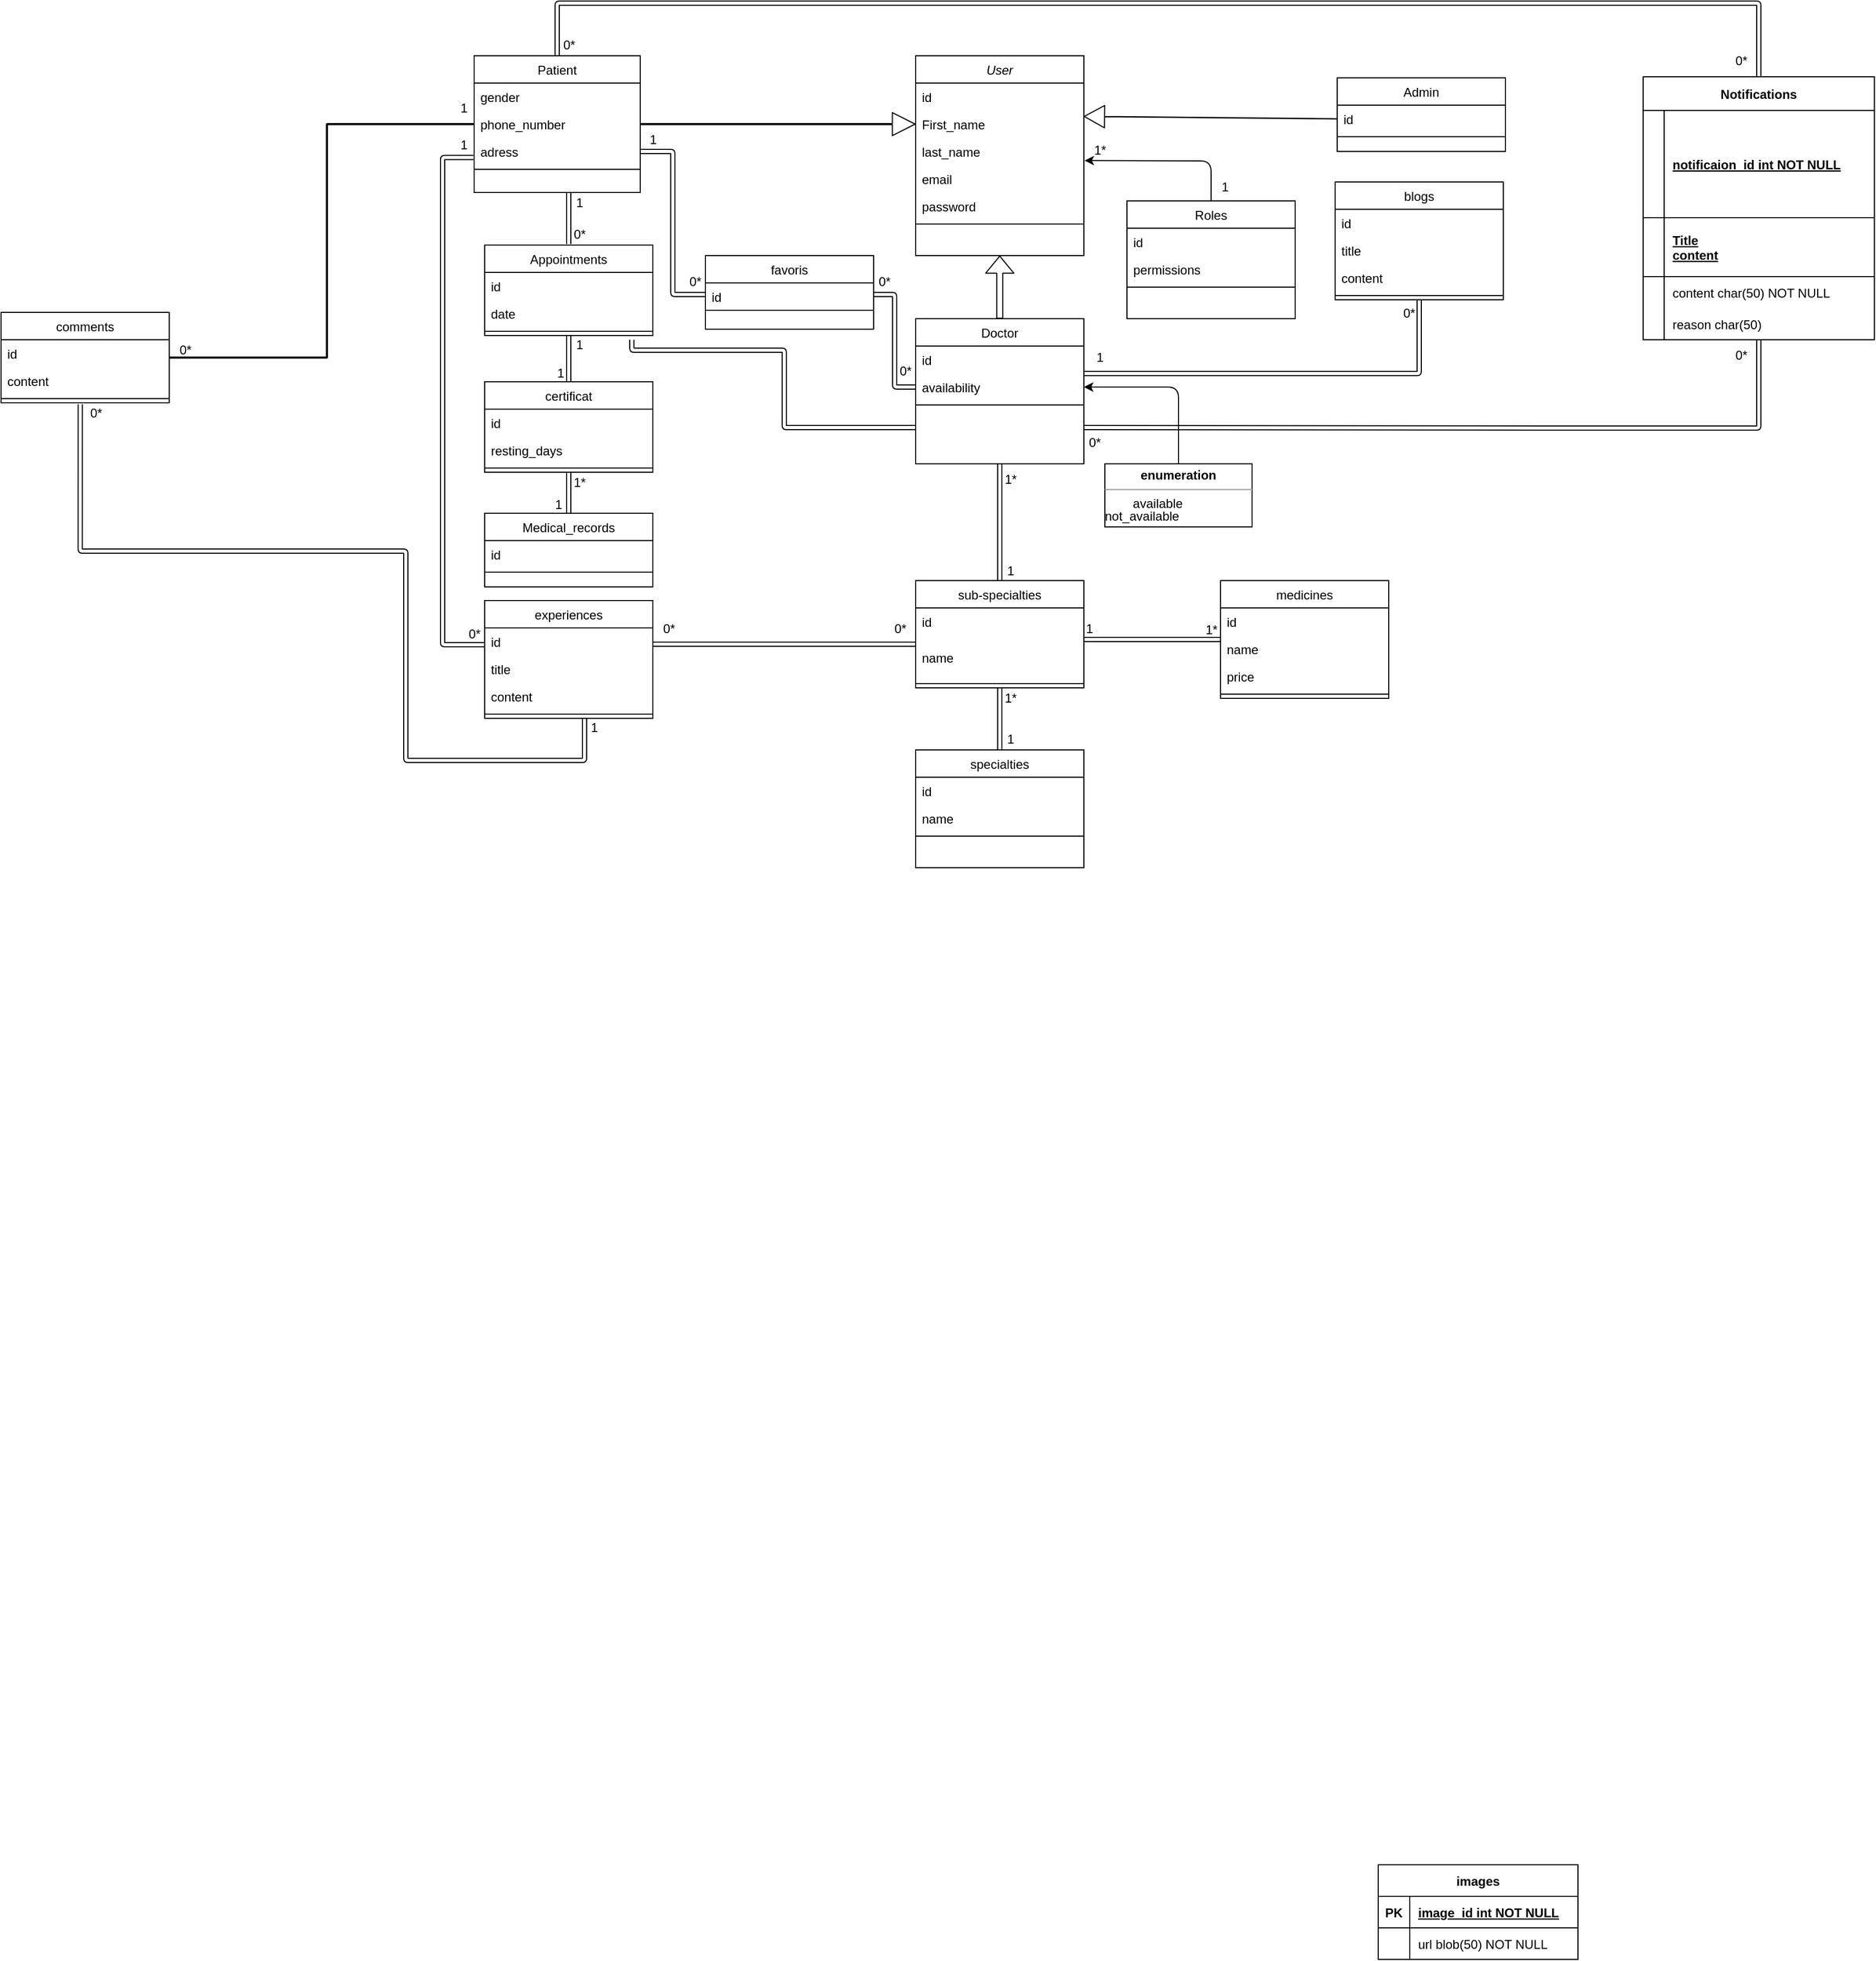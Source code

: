 <mxfile>
    <diagram id="GbZsySZJOEip1e0nFrHj" name="Page-1">
        <mxGraphModel dx="3196" dy="1332" grid="1" gridSize="10" guides="1" tooltips="1" connect="1" arrows="1" fold="1" page="0" pageScale="1" pageWidth="850" pageHeight="1100" math="1" shadow="0">
            <root>
                <mxCell id="0"/>
                <mxCell id="1" parent="0"/>
                <mxCell id="63" value="User&#10;" style="swimlane;fontStyle=2;align=center;verticalAlign=top;childLayout=stackLayout;horizontal=1;startSize=26;horizontalStack=0;resizeParent=1;resizeLast=0;collapsible=1;marginBottom=0;rounded=0;shadow=0;strokeWidth=1;" parent="1" vertex="1">
                    <mxGeometry x="400" y="20" width="160" height="190" as="geometry">
                        <mxRectangle x="230" y="140" width="160" height="26" as="alternateBounds"/>
                    </mxGeometry>
                </mxCell>
                <mxCell id="64" value="id" style="text;align=left;verticalAlign=top;spacingLeft=4;spacingRight=4;overflow=hidden;rotatable=0;points=[[0,0.5],[1,0.5]];portConstraint=eastwest;" parent="63" vertex="1">
                    <mxGeometry y="26" width="160" height="26" as="geometry"/>
                </mxCell>
                <mxCell id="130" value="First_name" style="text;align=left;verticalAlign=top;spacingLeft=4;spacingRight=4;overflow=hidden;rotatable=0;points=[[0,0.5],[1,0.5]];portConstraint=eastwest;" parent="63" vertex="1">
                    <mxGeometry y="52" width="160" height="26" as="geometry"/>
                </mxCell>
                <mxCell id="127" value="last_name" style="text;align=left;verticalAlign=top;spacingLeft=4;spacingRight=4;overflow=hidden;rotatable=0;points=[[0,0.5],[1,0.5]];portConstraint=eastwest;" parent="63" vertex="1">
                    <mxGeometry y="78" width="160" height="26" as="geometry"/>
                </mxCell>
                <mxCell id="128" value="email" style="text;align=left;verticalAlign=top;spacingLeft=4;spacingRight=4;overflow=hidden;rotatable=0;points=[[0,0.5],[1,0.5]];portConstraint=eastwest;" parent="63" vertex="1">
                    <mxGeometry y="104" width="160" height="26" as="geometry"/>
                </mxCell>
                <mxCell id="129" value="password" style="text;align=left;verticalAlign=top;spacingLeft=4;spacingRight=4;overflow=hidden;rotatable=0;points=[[0,0.5],[1,0.5]];portConstraint=eastwest;" parent="63" vertex="1">
                    <mxGeometry y="130" width="160" height="26" as="geometry"/>
                </mxCell>
                <mxCell id="67" value="" style="line;html=1;strokeWidth=1;align=left;verticalAlign=middle;spacingTop=-1;spacingLeft=3;spacingRight=3;rotatable=0;labelPosition=right;points=[];portConstraint=eastwest;" parent="63" vertex="1">
                    <mxGeometry y="156" width="160" height="8" as="geometry"/>
                </mxCell>
                <mxCell id="136" value="" style="edgeStyle=none;shape=flexArrow;html=1;exitX=0.5;exitY=0;exitDx=0;exitDy=0;width=5.714;endSize=5.067;entryX=0.5;entryY=1;entryDx=0;entryDy=0;" parent="1" source="69" target="63" edge="1">
                    <mxGeometry relative="1" as="geometry">
                        <mxPoint x="420" y="260" as="sourcePoint"/>
                        <mxPoint x="420" y="210" as="targetPoint"/>
                        <Array as="points"/>
                    </mxGeometry>
                </mxCell>
                <mxCell id="69" value="Doctor" style="swimlane;fontStyle=0;align=center;verticalAlign=top;childLayout=stackLayout;horizontal=1;startSize=26;horizontalStack=0;resizeParent=1;resizeLast=0;collapsible=1;marginBottom=0;rounded=0;shadow=0;strokeWidth=1;" parent="1" vertex="1">
                    <mxGeometry x="400" y="270" width="160" height="138" as="geometry">
                        <mxRectangle x="130" y="380" width="160" height="26" as="alternateBounds"/>
                    </mxGeometry>
                </mxCell>
                <mxCell id="70" value="id&#10;" style="text;align=left;verticalAlign=top;spacingLeft=4;spacingRight=4;overflow=hidden;rotatable=0;points=[[0,0.5],[1,0.5]];portConstraint=eastwest;" parent="69" vertex="1">
                    <mxGeometry y="26" width="160" height="26" as="geometry"/>
                </mxCell>
                <mxCell id="131" value="availability" style="text;align=left;verticalAlign=top;spacingLeft=4;spacingRight=4;overflow=hidden;rotatable=0;points=[[0,0.5],[1,0.5]];portConstraint=eastwest;" parent="69" vertex="1">
                    <mxGeometry y="52" width="160" height="26" as="geometry"/>
                </mxCell>
                <mxCell id="72" value="" style="line;html=1;strokeWidth=1;align=left;verticalAlign=middle;spacingTop=-1;spacingLeft=3;spacingRight=3;rotatable=0;labelPosition=right;points=[];portConstraint=eastwest;" parent="69" vertex="1">
                    <mxGeometry y="78" width="160" height="8" as="geometry"/>
                </mxCell>
                <mxCell id="134" style="edgeStyle=none;html=1;shape=flexArrow;entryX=0.999;entryY=0.22;entryDx=0;entryDy=0;entryPerimeter=0;width=0.274;endSize=6.123;exitX=0;exitY=0.5;exitDx=0;exitDy=0;" parent="1" source="77" target="130" edge="1">
                    <mxGeometry relative="1" as="geometry"/>
                </mxCell>
                <mxCell id="76" value="Admin" style="swimlane;fontStyle=0;align=center;verticalAlign=top;childLayout=stackLayout;horizontal=1;startSize=26;horizontalStack=0;resizeParent=1;resizeLast=0;collapsible=1;marginBottom=0;rounded=0;shadow=0;strokeWidth=1;" parent="1" vertex="1">
                    <mxGeometry x="801" y="41" width="160" height="70" as="geometry">
                        <mxRectangle x="340" y="380" width="170" height="26" as="alternateBounds"/>
                    </mxGeometry>
                </mxCell>
                <mxCell id="77" value="id" style="text;align=left;verticalAlign=top;spacingLeft=4;spacingRight=4;overflow=hidden;rotatable=0;points=[[0,0.5],[1,0.5]];portConstraint=eastwest;" parent="76" vertex="1">
                    <mxGeometry y="26" width="160" height="26" as="geometry"/>
                </mxCell>
                <mxCell id="78" value="" style="line;html=1;strokeWidth=1;align=left;verticalAlign=middle;spacingTop=-1;spacingLeft=3;spacingRight=3;rotatable=0;labelPosition=right;points=[];portConstraint=eastwest;" parent="76" vertex="1">
                    <mxGeometry y="52" width="160" height="8" as="geometry"/>
                </mxCell>
                <mxCell id="135" style="edgeStyle=none;shape=flexArrow;html=1;exitX=1;exitY=0.5;exitDx=0;exitDy=0;width=0.952;endSize=6.895;" parent="1" source="80" target="130" edge="1">
                    <mxGeometry relative="1" as="geometry"/>
                </mxCell>
                <mxCell id="145" style="edgeStyle=elbowEdgeStyle;shape=link;html=1;width=1;" parent="1" source="80" target="111" edge="1">
                    <mxGeometry relative="1" as="geometry">
                        <Array as="points">
                            <mxPoint x="-160" y="220"/>
                            <mxPoint x="40" y="60"/>
                            <mxPoint x="-50" y="170"/>
                            <mxPoint y="50"/>
                        </Array>
                    </mxGeometry>
                </mxCell>
                <mxCell id="80" value="Patient" style="swimlane;fontStyle=0;align=center;verticalAlign=top;childLayout=stackLayout;horizontal=1;startSize=26;horizontalStack=0;resizeParent=1;resizeLast=0;collapsible=1;marginBottom=0;rounded=0;shadow=0;strokeWidth=1;" parent="1" vertex="1">
                    <mxGeometry x="-20" y="20" width="158" height="130" as="geometry">
                        <mxRectangle x="550" y="140" width="160" height="26" as="alternateBounds"/>
                    </mxGeometry>
                </mxCell>
                <mxCell id="81" value="gender" style="text;align=left;verticalAlign=top;spacingLeft=4;spacingRight=4;overflow=hidden;rotatable=0;points=[[0,0.5],[1,0.5]];portConstraint=eastwest;" parent="80" vertex="1">
                    <mxGeometry y="26" width="158" height="26" as="geometry"/>
                </mxCell>
                <mxCell id="82" value="phone_number" style="text;align=left;verticalAlign=top;spacingLeft=4;spacingRight=4;overflow=hidden;rotatable=0;points=[[0,0.5],[1,0.5]];portConstraint=eastwest;rounded=0;shadow=0;html=0;" parent="80" vertex="1">
                    <mxGeometry y="52" width="158" height="26" as="geometry"/>
                </mxCell>
                <mxCell id="83" value="adress" style="text;align=left;verticalAlign=top;spacingLeft=4;spacingRight=4;overflow=hidden;rotatable=0;points=[[0,0.5],[1,0.5]];portConstraint=eastwest;rounded=0;shadow=0;html=0;" parent="80" vertex="1">
                    <mxGeometry y="78" width="158" height="26" as="geometry"/>
                </mxCell>
                <mxCell id="86" value="" style="line;html=1;strokeWidth=1;align=left;verticalAlign=middle;spacingTop=-1;spacingLeft=3;spacingRight=3;rotatable=0;labelPosition=right;points=[];portConstraint=eastwest;" parent="80" vertex="1">
                    <mxGeometry y="104" width="158" height="8" as="geometry"/>
                </mxCell>
                <mxCell id="144" style="edgeStyle=orthogonalEdgeStyle;shape=link;elbow=vertical;html=1;entryX=1.001;entryY=0.005;entryDx=0;entryDy=0;entryPerimeter=0;curved=1;strokeWidth=1;enumerate=0;anchorPointDirection=1;" parent="1" source="93" target="131" edge="1">
                    <mxGeometry relative="1" as="geometry">
                        <Array as="points">
                            <mxPoint x="879" y="322"/>
                        </Array>
                    </mxGeometry>
                </mxCell>
                <mxCell id="93" value="blogs" style="swimlane;fontStyle=0;align=center;verticalAlign=top;childLayout=stackLayout;horizontal=1;startSize=26;horizontalStack=0;resizeParent=1;resizeLast=0;collapsible=1;marginBottom=0;rounded=0;shadow=0;strokeWidth=1;" parent="1" vertex="1">
                    <mxGeometry x="799" y="140" width="160" height="112" as="geometry">
                        <mxRectangle x="150" y="1010" width="170" height="26" as="alternateBounds"/>
                    </mxGeometry>
                </mxCell>
                <mxCell id="102" value="id" style="text;align=left;verticalAlign=top;spacingLeft=4;spacingRight=4;overflow=hidden;rotatable=0;points=[[0,0.5],[1,0.5]];portConstraint=eastwest;" parent="93" vertex="1">
                    <mxGeometry y="26" width="160" height="26" as="geometry"/>
                </mxCell>
                <mxCell id="94" value="title" style="text;align=left;verticalAlign=top;spacingLeft=4;spacingRight=4;overflow=hidden;rotatable=0;points=[[0,0.5],[1,0.5]];portConstraint=eastwest;" parent="93" vertex="1">
                    <mxGeometry y="52" width="160" height="26" as="geometry"/>
                </mxCell>
                <mxCell id="183" value="content" style="text;align=left;verticalAlign=top;spacingLeft=4;spacingRight=4;overflow=hidden;rotatable=0;points=[[0,0.5],[1,0.5]];portConstraint=eastwest;" parent="93" vertex="1">
                    <mxGeometry y="78" width="160" height="26" as="geometry"/>
                </mxCell>
                <mxCell id="95" value="" style="line;html=1;strokeWidth=1;align=left;verticalAlign=middle;spacingTop=-1;spacingLeft=3;spacingRight=3;rotatable=0;labelPosition=right;points=[];portConstraint=eastwest;" parent="93" vertex="1">
                    <mxGeometry y="104" width="160" height="8" as="geometry"/>
                </mxCell>
                <mxCell id="139" style="edgeStyle=elbowEdgeStyle;shape=link;elbow=vertical;html=1;" parent="1" source="96" edge="1">
                    <mxGeometry relative="1" as="geometry">
                        <mxPoint x="560" y="575" as="targetPoint"/>
                        <Array as="points">
                            <mxPoint x="630" y="575"/>
                        </Array>
                    </mxGeometry>
                </mxCell>
                <mxCell id="96" value="medicines" style="swimlane;fontStyle=0;align=center;verticalAlign=top;childLayout=stackLayout;horizontal=1;startSize=26;horizontalStack=0;resizeParent=1;resizeLast=0;collapsible=1;marginBottom=0;rounded=0;shadow=0;strokeWidth=1;" parent="1" vertex="1">
                    <mxGeometry x="690" y="519" width="160" height="112" as="geometry">
                        <mxRectangle x="340" y="380" width="170" height="26" as="alternateBounds"/>
                    </mxGeometry>
                </mxCell>
                <mxCell id="97" value="id" style="text;align=left;verticalAlign=top;spacingLeft=4;spacingRight=4;overflow=hidden;rotatable=0;points=[[0,0.5],[1,0.5]];portConstraint=eastwest;" parent="96" vertex="1">
                    <mxGeometry y="26" width="160" height="26" as="geometry"/>
                </mxCell>
                <mxCell id="192" value="name" style="text;align=left;verticalAlign=top;spacingLeft=4;spacingRight=4;overflow=hidden;rotatable=0;points=[[0,0.5],[1,0.5]];portConstraint=eastwest;" parent="96" vertex="1">
                    <mxGeometry y="52" width="160" height="26" as="geometry"/>
                </mxCell>
                <mxCell id="193" value="price" style="text;align=left;verticalAlign=top;spacingLeft=4;spacingRight=4;overflow=hidden;rotatable=0;points=[[0,0.5],[1,0.5]];portConstraint=eastwest;" parent="96" vertex="1">
                    <mxGeometry y="78" width="160" height="26" as="geometry"/>
                </mxCell>
                <mxCell id="98" value="" style="line;html=1;strokeWidth=1;align=left;verticalAlign=middle;spacingTop=-1;spacingLeft=3;spacingRight=3;rotatable=0;labelPosition=right;points=[];portConstraint=eastwest;" parent="96" vertex="1">
                    <mxGeometry y="104" width="160" height="8" as="geometry"/>
                </mxCell>
                <mxCell id="138" style="edgeStyle=elbowEdgeStyle;shape=link;html=1;exitX=0.5;exitY=0;exitDx=0;exitDy=0;elbow=vertical;entryX=0.5;entryY=1;entryDx=0;entryDy=0;" parent="1" source="99" target="69" edge="1">
                    <mxGeometry relative="1" as="geometry">
                        <mxPoint x="420.061" y="410" as="targetPoint"/>
                    </mxGeometry>
                </mxCell>
                <mxCell id="99" value="sub-specialties" style="swimlane;fontStyle=0;align=center;verticalAlign=top;childLayout=stackLayout;horizontal=1;startSize=26;horizontalStack=0;resizeParent=1;resizeLast=0;collapsible=1;marginBottom=0;rounded=0;shadow=0;strokeWidth=1;" parent="1" vertex="1">
                    <mxGeometry x="400" y="519" width="160" height="102" as="geometry">
                        <mxRectangle x="340" y="380" width="170" height="26" as="alternateBounds"/>
                    </mxGeometry>
                </mxCell>
                <mxCell id="100" value="id" style="text;align=left;verticalAlign=top;spacingLeft=4;spacingRight=4;overflow=hidden;rotatable=0;points=[[0,0.5],[1,0.5]];portConstraint=eastwest;" parent="99" vertex="1">
                    <mxGeometry y="26" width="160" height="34" as="geometry"/>
                </mxCell>
                <mxCell id="184" value="name" style="text;align=left;verticalAlign=top;spacingLeft=4;spacingRight=4;overflow=hidden;rotatable=0;points=[[0,0.5],[1,0.5]];portConstraint=eastwest;" parent="99" vertex="1">
                    <mxGeometry y="60" width="160" height="34" as="geometry"/>
                </mxCell>
                <mxCell id="101" value="" style="line;html=1;strokeWidth=1;align=left;verticalAlign=middle;spacingTop=-1;spacingLeft=3;spacingRight=3;rotatable=0;labelPosition=right;points=[];portConstraint=eastwest;" parent="99" vertex="1">
                    <mxGeometry y="94" width="160" height="8" as="geometry"/>
                </mxCell>
                <mxCell id="141" style="edgeStyle=elbowEdgeStyle;shape=link;elbow=vertical;html=1;targetPerimeterSpacing=4;sourcePerimeterSpacing=1;" parent="1" source="105" edge="1">
                    <mxGeometry relative="1" as="geometry">
                        <mxPoint x="70" y="150" as="targetPoint"/>
                        <Array as="points">
                            <mxPoint x="70" y="160"/>
                        </Array>
                    </mxGeometry>
                </mxCell>
                <mxCell id="7RueLoMLojNwG1WVVCnF-188" style="edgeStyle=orthogonalEdgeStyle;shape=link;curved=1;html=1;exitX=0.5;exitY=1;exitDx=0;exitDy=0;entryX=0.5;entryY=0;entryDx=0;entryDy=0;" parent="1" source="105" target="117" edge="1">
                    <mxGeometry relative="1" as="geometry"/>
                </mxCell>
                <mxCell id="105" value="Appointments" style="swimlane;fontStyle=0;align=center;verticalAlign=top;childLayout=stackLayout;horizontal=1;startSize=26;horizontalStack=0;resizeParent=1;resizeLast=0;collapsible=1;marginBottom=0;rounded=0;shadow=0;strokeWidth=1;" parent="1" vertex="1">
                    <mxGeometry x="-10" y="200" width="160" height="86" as="geometry">
                        <mxRectangle x="340" y="380" width="170" height="26" as="alternateBounds"/>
                    </mxGeometry>
                </mxCell>
                <mxCell id="106" value="id" style="text;align=left;verticalAlign=top;spacingLeft=4;spacingRight=4;overflow=hidden;rotatable=0;points=[[0,0.5],[1,0.5]];portConstraint=eastwest;" parent="105" vertex="1">
                    <mxGeometry y="26" width="160" height="26" as="geometry"/>
                </mxCell>
                <mxCell id="185" value="date" style="text;align=left;verticalAlign=top;spacingLeft=4;spacingRight=4;overflow=hidden;rotatable=0;points=[[0,0.5],[1,0.5]];portConstraint=eastwest;" parent="105" vertex="1">
                    <mxGeometry y="52" width="160" height="26" as="geometry"/>
                </mxCell>
                <mxCell id="107" value="" style="line;html=1;strokeWidth=1;align=left;verticalAlign=middle;spacingTop=-1;spacingLeft=3;spacingRight=3;rotatable=0;labelPosition=right;points=[];portConstraint=eastwest;" parent="105" vertex="1">
                    <mxGeometry y="78" width="160" height="8" as="geometry"/>
                </mxCell>
                <mxCell id="108" value="favoris" style="swimlane;fontStyle=0;align=center;verticalAlign=top;childLayout=stackLayout;horizontal=1;startSize=26;horizontalStack=0;resizeParent=1;resizeLast=0;collapsible=1;marginBottom=0;rounded=0;shadow=0;strokeWidth=1;" parent="1" vertex="1">
                    <mxGeometry x="200" y="210" width="160" height="70" as="geometry">
                        <mxRectangle x="340" y="380" width="170" height="26" as="alternateBounds"/>
                    </mxGeometry>
                </mxCell>
                <mxCell id="109" value="id" style="text;align=left;verticalAlign=top;spacingLeft=4;spacingRight=4;overflow=hidden;rotatable=0;points=[[0,0.5],[1,0.5]];portConstraint=eastwest;" parent="108" vertex="1">
                    <mxGeometry y="26" width="160" height="22" as="geometry"/>
                </mxCell>
                <mxCell id="110" value="" style="line;html=1;strokeWidth=1;align=left;verticalAlign=middle;spacingTop=-1;spacingLeft=3;spacingRight=3;rotatable=0;labelPosition=right;points=[];portConstraint=eastwest;" parent="108" vertex="1">
                    <mxGeometry y="48" width="160" height="8" as="geometry"/>
                </mxCell>
                <mxCell id="111" value="comments" style="swimlane;fontStyle=0;align=center;verticalAlign=top;childLayout=stackLayout;horizontal=1;startSize=26;horizontalStack=0;resizeParent=1;resizeLast=0;collapsible=1;marginBottom=0;rounded=0;shadow=0;strokeWidth=1;" parent="1" vertex="1">
                    <mxGeometry x="-470" y="264" width="160" height="86" as="geometry">
                        <mxRectangle x="340" y="380" width="170" height="26" as="alternateBounds"/>
                    </mxGeometry>
                </mxCell>
                <mxCell id="112" value="id" style="text;align=left;verticalAlign=top;spacingLeft=4;spacingRight=4;overflow=hidden;rotatable=0;points=[[0,0.5],[1,0.5]];portConstraint=eastwest;" parent="111" vertex="1">
                    <mxGeometry y="26" width="160" height="26" as="geometry"/>
                </mxCell>
                <mxCell id="191" value="content" style="text;align=left;verticalAlign=top;spacingLeft=4;spacingRight=4;overflow=hidden;rotatable=0;points=[[0,0.5],[1,0.5]];portConstraint=eastwest;" parent="111" vertex="1">
                    <mxGeometry y="52" width="160" height="26" as="geometry"/>
                </mxCell>
                <mxCell id="113" value="" style="line;html=1;strokeWidth=1;align=left;verticalAlign=middle;spacingTop=-1;spacingLeft=3;spacingRight=3;rotatable=0;labelPosition=right;points=[];portConstraint=eastwest;" parent="111" vertex="1">
                    <mxGeometry y="78" width="160" height="8" as="geometry"/>
                </mxCell>
                <mxCell id="142" style="edgeStyle=elbowEdgeStyle;shape=link;elbow=vertical;html=1;" parent="1" source="114" target="99" edge="1">
                    <mxGeometry relative="1" as="geometry"/>
                </mxCell>
                <mxCell id="114" value="experiences" style="swimlane;fontStyle=0;align=center;verticalAlign=top;childLayout=stackLayout;horizontal=1;startSize=26;horizontalStack=0;resizeParent=1;resizeLast=0;collapsible=1;marginBottom=0;rounded=0;shadow=0;strokeWidth=1;" parent="1" vertex="1">
                    <mxGeometry x="-10" y="538" width="160" height="112" as="geometry">
                        <mxRectangle x="340" y="380" width="170" height="26" as="alternateBounds"/>
                    </mxGeometry>
                </mxCell>
                <mxCell id="115" value="id" style="text;align=left;verticalAlign=top;spacingLeft=4;spacingRight=4;overflow=hidden;rotatable=0;points=[[0,0.5],[1,0.5]];portConstraint=eastwest;" parent="114" vertex="1">
                    <mxGeometry y="26" width="160" height="26" as="geometry"/>
                </mxCell>
                <mxCell id="187" value="title" style="text;align=left;verticalAlign=top;spacingLeft=4;spacingRight=4;overflow=hidden;rotatable=0;points=[[0,0.5],[1,0.5]];portConstraint=eastwest;" parent="114" vertex="1">
                    <mxGeometry y="52" width="160" height="26" as="geometry"/>
                </mxCell>
                <mxCell id="188" value="content" style="text;align=left;verticalAlign=top;spacingLeft=4;spacingRight=4;overflow=hidden;rotatable=0;points=[[0,0.5],[1,0.5]];portConstraint=eastwest;" parent="114" vertex="1">
                    <mxGeometry y="78" width="160" height="26" as="geometry"/>
                </mxCell>
                <mxCell id="116" value="" style="line;html=1;strokeWidth=1;align=left;verticalAlign=middle;spacingTop=-1;spacingLeft=3;spacingRight=3;rotatable=0;labelPosition=right;points=[];portConstraint=eastwest;" parent="114" vertex="1">
                    <mxGeometry y="104" width="160" height="8" as="geometry"/>
                </mxCell>
                <mxCell id="7RueLoMLojNwG1WVVCnF-187" style="edgeStyle=orthogonalEdgeStyle;shape=link;curved=1;html=1;exitX=0.5;exitY=1;exitDx=0;exitDy=0;entryX=0.5;entryY=0;entryDx=0;entryDy=0;" parent="1" source="117" target="120" edge="1">
                    <mxGeometry relative="1" as="geometry"/>
                </mxCell>
                <mxCell id="117" value="certificat" style="swimlane;fontStyle=0;align=center;verticalAlign=top;childLayout=stackLayout;horizontal=1;startSize=26;horizontalStack=0;resizeParent=1;resizeLast=0;collapsible=1;marginBottom=0;rounded=0;shadow=0;strokeWidth=1;" parent="1" vertex="1">
                    <mxGeometry x="-10" y="330" width="160" height="86" as="geometry">
                        <mxRectangle x="340" y="380" width="170" height="26" as="alternateBounds"/>
                    </mxGeometry>
                </mxCell>
                <mxCell id="118" value="id" style="text;align=left;verticalAlign=top;spacingLeft=4;spacingRight=4;overflow=hidden;rotatable=0;points=[[0,0.5],[1,0.5]];portConstraint=eastwest;" parent="117" vertex="1">
                    <mxGeometry y="26" width="160" height="26" as="geometry"/>
                </mxCell>
                <mxCell id="186" value="resting_days" style="text;align=left;verticalAlign=top;spacingLeft=4;spacingRight=4;overflow=hidden;rotatable=0;points=[[0,0.5],[1,0.5]];portConstraint=eastwest;" parent="117" vertex="1">
                    <mxGeometry y="52" width="160" height="26" as="geometry"/>
                </mxCell>
                <mxCell id="119" value="" style="line;html=1;strokeWidth=1;align=left;verticalAlign=middle;spacingTop=-1;spacingLeft=3;spacingRight=3;rotatable=0;labelPosition=right;points=[];portConstraint=eastwest;" parent="117" vertex="1">
                    <mxGeometry y="78" width="160" height="8" as="geometry"/>
                </mxCell>
                <mxCell id="120" value="Medical_records" style="swimlane;fontStyle=0;align=center;verticalAlign=top;childLayout=stackLayout;horizontal=1;startSize=26;horizontalStack=0;resizeParent=1;resizeLast=0;collapsible=1;marginBottom=0;rounded=0;shadow=0;strokeWidth=1;" parent="1" vertex="1">
                    <mxGeometry x="-10" y="455" width="160" height="70" as="geometry">
                        <mxRectangle x="340" y="380" width="170" height="26" as="alternateBounds"/>
                    </mxGeometry>
                </mxCell>
                <mxCell id="121" value="id" style="text;align=left;verticalAlign=top;spacingLeft=4;spacingRight=4;overflow=hidden;rotatable=0;points=[[0,0.5],[1,0.5]];portConstraint=eastwest;" parent="120" vertex="1">
                    <mxGeometry y="26" width="160" height="26" as="geometry"/>
                </mxCell>
                <mxCell id="122" value="" style="line;html=1;strokeWidth=1;align=left;verticalAlign=middle;spacingTop=-1;spacingLeft=3;spacingRight=3;rotatable=0;labelPosition=right;points=[];portConstraint=eastwest;" parent="120" vertex="1">
                    <mxGeometry y="52" width="160" height="8" as="geometry"/>
                </mxCell>
                <mxCell id="143" style="edgeStyle=orthogonalEdgeStyle;shape=link;elbow=vertical;html=1;exitX=-0.004;exitY=0.723;exitDx=0;exitDy=0;curved=1;exitPerimeter=0;" parent="1" source="83" edge="1">
                    <mxGeometry relative="1" as="geometry">
                        <Array as="points">
                            <mxPoint x="-50" y="117"/>
                            <mxPoint x="-50" y="580"/>
                            <mxPoint x="-10" y="580"/>
                        </Array>
                        <mxPoint x="-10" y="580" as="targetPoint"/>
                    </mxGeometry>
                </mxCell>
                <mxCell id="147" style="edgeStyle=orthogonalEdgeStyle;shape=link;html=1;curved=1;entryX=0.011;entryY=0.214;entryDx=0;entryDy=0;entryPerimeter=0;" parent="1" target="165" edge="1">
                    <mxGeometry relative="1" as="geometry">
                        <mxPoint x="85" y="650" as="sourcePoint"/>
                        <mxPoint x="-395" y="390" as="targetPoint"/>
                        <Array as="points">
                            <mxPoint x="85" y="690"/>
                            <mxPoint x="-85" y="690"/>
                            <mxPoint x="-85" y="491"/>
                            <mxPoint x="-395" y="491"/>
                        </Array>
                    </mxGeometry>
                </mxCell>
                <mxCell id="180" style="edgeStyle=orthogonalEdgeStyle;shape=link;html=1;exitX=0.5;exitY=0;exitDx=0;exitDy=0;entryX=0.5;entryY=0;entryDx=0;entryDy=0;elbow=vertical;" parent="1" source="7RueLoMLojNwG1WVVCnF-176" target="80" edge="1">
                    <mxGeometry relative="1" as="geometry">
                        <Array as="points">
                            <mxPoint x="1000" y="-30"/>
                            <mxPoint x="60" y="-30"/>
                        </Array>
                    </mxGeometry>
                </mxCell>
                <mxCell id="181" style="edgeStyle=orthogonalEdgeStyle;shape=link;html=1;entryX=1;entryY=0.75;entryDx=0;entryDy=0;elbow=vertical;sourcePortConstraint=east;enumerate=0;" parent="1" source="7RueLoMLojNwG1WVVCnF-176" target="69" edge="1">
                    <mxGeometry relative="1" as="geometry">
                        <Array as="points">
                            <mxPoint x="1202" y="374"/>
                            <mxPoint x="1000" y="374"/>
                        </Array>
                    </mxGeometry>
                </mxCell>
                <mxCell id="7RueLoMLojNwG1WVVCnF-176" value="Notifications" style="shape=table;startSize=32;container=1;collapsible=1;childLayout=tableLayout;fixedRows=1;rowLines=0;fontStyle=1;align=center;resizeLast=1;gradientColor=default;fillColor=none;" parent="1" vertex="1">
                    <mxGeometry x="1092" y="40" width="220" height="250" as="geometry">
                        <mxRectangle x="580" y="288" width="110" height="30" as="alternateBounds"/>
                    </mxGeometry>
                </mxCell>
                <mxCell id="7RueLoMLojNwG1WVVCnF-177" value="" style="shape=tableRow;horizontal=0;startSize=0;swimlaneHead=0;swimlaneBody=0;fillColor=none;collapsible=0;dropTarget=0;points=[[0,0.5],[1,0.5]];portConstraint=eastwest;top=0;left=0;right=0;bottom=1;" parent="7RueLoMLojNwG1WVVCnF-176" vertex="1">
                    <mxGeometry y="32" width="220" height="102" as="geometry"/>
                </mxCell>
                <mxCell id="7RueLoMLojNwG1WVVCnF-178" value="" style="shape=partialRectangle;overflow=hidden;connectable=0;fillColor=none;top=0;left=0;bottom=0;right=0;fontStyle=1;" parent="7RueLoMLojNwG1WVVCnF-177" vertex="1">
                    <mxGeometry width="20" height="102" as="geometry">
                        <mxRectangle width="20" height="102" as="alternateBounds"/>
                    </mxGeometry>
                </mxCell>
                <mxCell id="7RueLoMLojNwG1WVVCnF-179" value="notificaion_id int NOT NULL " style="shape=partialRectangle;overflow=hidden;connectable=0;fillColor=none;align=left;top=0;left=0;bottom=0;right=0;spacingLeft=6;fontStyle=5;strokeColor=none;" parent="7RueLoMLojNwG1WVVCnF-177" vertex="1">
                    <mxGeometry x="20" width="200" height="102" as="geometry">
                        <mxRectangle width="200" height="102" as="alternateBounds"/>
                    </mxGeometry>
                </mxCell>
                <mxCell id="Omf_E6F_s-H1tTsrx2B_-217" value="" style="shape=tableRow;horizontal=0;startSize=0;swimlaneHead=0;swimlaneBody=0;fillColor=none;collapsible=0;dropTarget=0;points=[[0,0.5],[1,0.5]];portConstraint=eastwest;top=0;left=0;right=0;bottom=1;" parent="7RueLoMLojNwG1WVVCnF-176" vertex="1">
                    <mxGeometry y="134" width="220" height="56" as="geometry"/>
                </mxCell>
                <mxCell id="Omf_E6F_s-H1tTsrx2B_-218" value="" style="shape=partialRectangle;overflow=hidden;connectable=0;fillColor=none;top=0;left=0;bottom=0;right=0;fontStyle=1;" parent="Omf_E6F_s-H1tTsrx2B_-217" vertex="1">
                    <mxGeometry width="20" height="56" as="geometry">
                        <mxRectangle width="20" height="56" as="alternateBounds"/>
                    </mxGeometry>
                </mxCell>
                <mxCell id="Omf_E6F_s-H1tTsrx2B_-219" value="Title&#10;content" style="shape=partialRectangle;overflow=hidden;connectable=0;fillColor=none;align=left;top=0;left=0;bottom=0;right=0;spacingLeft=6;fontStyle=5;strokeColor=none;" parent="Omf_E6F_s-H1tTsrx2B_-217" vertex="1">
                    <mxGeometry x="20" width="200" height="56" as="geometry">
                        <mxRectangle width="200" height="56" as="alternateBounds"/>
                    </mxGeometry>
                </mxCell>
                <mxCell id="7RueLoMLojNwG1WVVCnF-180" value="" style="shape=tableRow;horizontal=0;startSize=0;swimlaneHead=0;swimlaneBody=0;fillColor=none;collapsible=0;dropTarget=0;points=[[0,0.5],[1,0.5]];portConstraint=eastwest;top=0;left=0;right=0;bottom=0;" parent="7RueLoMLojNwG1WVVCnF-176" vertex="1">
                    <mxGeometry y="190" width="220" height="30" as="geometry"/>
                </mxCell>
                <mxCell id="7RueLoMLojNwG1WVVCnF-181" value="" style="shape=partialRectangle;overflow=hidden;connectable=0;fillColor=none;top=0;left=0;bottom=0;right=0;" parent="7RueLoMLojNwG1WVVCnF-180" vertex="1">
                    <mxGeometry width="20" height="30" as="geometry">
                        <mxRectangle width="20" height="30" as="alternateBounds"/>
                    </mxGeometry>
                </mxCell>
                <mxCell id="7RueLoMLojNwG1WVVCnF-182" value="content char(50) NOT NULL" style="shape=partialRectangle;overflow=hidden;connectable=0;fillColor=none;align=left;top=0;left=0;bottom=0;right=0;spacingLeft=6;" parent="7RueLoMLojNwG1WVVCnF-180" vertex="1">
                    <mxGeometry x="20" width="200" height="30" as="geometry">
                        <mxRectangle width="200" height="30" as="alternateBounds"/>
                    </mxGeometry>
                </mxCell>
                <mxCell id="7RueLoMLojNwG1WVVCnF-183" value="" style="shape=tableRow;horizontal=0;startSize=0;swimlaneHead=0;swimlaneBody=0;fillColor=none;collapsible=0;dropTarget=0;points=[[0,0.5],[1,0.5]];portConstraint=eastwest;top=0;left=0;right=0;bottom=0;" parent="7RueLoMLojNwG1WVVCnF-176" vertex="1">
                    <mxGeometry y="220" width="220" height="30" as="geometry"/>
                </mxCell>
                <mxCell id="7RueLoMLojNwG1WVVCnF-184" value="" style="shape=partialRectangle;overflow=hidden;connectable=0;fillColor=none;top=0;left=0;bottom=0;right=0;" parent="7RueLoMLojNwG1WVVCnF-183" vertex="1">
                    <mxGeometry width="20" height="30" as="geometry">
                        <mxRectangle width="20" height="30" as="alternateBounds"/>
                    </mxGeometry>
                </mxCell>
                <mxCell id="7RueLoMLojNwG1WVVCnF-185" value="reason char(50)" style="shape=partialRectangle;overflow=hidden;connectable=0;fillColor=none;align=left;top=0;left=0;bottom=0;right=0;spacingLeft=6;" parent="7RueLoMLojNwG1WVVCnF-183" vertex="1">
                    <mxGeometry x="20" width="200" height="30" as="geometry">
                        <mxRectangle width="200" height="30" as="alternateBounds"/>
                    </mxGeometry>
                </mxCell>
                <mxCell id="149" style="edgeStyle=orthogonalEdgeStyle;html=1;exitX=0;exitY=0.5;exitDx=0;exitDy=0;entryX=1;entryY=0.5;entryDx=0;entryDy=0;elbow=vertical;shape=link;" parent="1" source="109" target="83" edge="1">
                    <mxGeometry relative="1" as="geometry"/>
                </mxCell>
                <mxCell id="150" style="edgeStyle=orthogonalEdgeStyle;shape=link;html=1;exitX=1;exitY=0.5;exitDx=0;exitDy=0;entryX=0;entryY=0.5;entryDx=0;entryDy=0;elbow=vertical;" parent="1" source="109" target="131" edge="1">
                    <mxGeometry relative="1" as="geometry"/>
                </mxCell>
                <mxCell id="153" value="0*" style="text;html=1;align=center;verticalAlign=middle;resizable=0;points=[];autosize=1;strokeColor=none;fillColor=none;" parent="1" vertex="1">
                    <mxGeometry x="854" y="250" width="30" height="30" as="geometry"/>
                </mxCell>
                <mxCell id="154" value="1" style="text;html=1;align=center;verticalAlign=middle;resizable=0;points=[];autosize=1;strokeColor=none;fillColor=none;" parent="1" vertex="1">
                    <mxGeometry x="560" y="292" width="30" height="30" as="geometry"/>
                </mxCell>
                <mxCell id="158" value="1" style="text;html=1;align=center;verticalAlign=middle;resizable=0;points=[];autosize=1;strokeColor=none;fillColor=none;" parent="1" vertex="1">
                    <mxGeometry x="475" y="495" width="30" height="30" as="geometry"/>
                </mxCell>
                <mxCell id="159" value="1*" style="text;html=1;align=center;verticalAlign=middle;resizable=0;points=[];autosize=1;strokeColor=none;fillColor=none;" parent="1" vertex="1">
                    <mxGeometry x="475" y="408" width="30" height="30" as="geometry"/>
                </mxCell>
                <mxCell id="160" value="1" style="text;html=1;align=center;verticalAlign=middle;resizable=0;points=[];autosize=1;strokeColor=none;fillColor=none;" parent="1" vertex="1">
                    <mxGeometry x="550" y="550" width="30" height="30" as="geometry"/>
                </mxCell>
                <mxCell id="161" value="1*" style="text;html=1;align=center;verticalAlign=middle;resizable=0;points=[];autosize=1;strokeColor=none;fillColor=none;" parent="1" vertex="1">
                    <mxGeometry x="666" y="551" width="30" height="30" as="geometry"/>
                </mxCell>
                <mxCell id="162" value="0*" style="text;html=1;align=center;verticalAlign=middle;resizable=0;points=[];autosize=1;strokeColor=none;fillColor=none;" parent="1" vertex="1">
                    <mxGeometry x="370" y="550" width="30" height="30" as="geometry"/>
                </mxCell>
                <mxCell id="163" value="0*" style="text;html=1;align=center;verticalAlign=middle;resizable=0;points=[];autosize=1;strokeColor=none;fillColor=none;" parent="1" vertex="1">
                    <mxGeometry x="150" y="550" width="30" height="30" as="geometry"/>
                </mxCell>
                <mxCell id="164" value="1" style="text;html=1;align=center;verticalAlign=middle;resizable=0;points=[];autosize=1;strokeColor=none;fillColor=none;" parent="1" vertex="1">
                    <mxGeometry x="79" y="644" width="30" height="30" as="geometry"/>
                </mxCell>
                <mxCell id="165" value="0*" style="text;html=1;align=center;verticalAlign=middle;resizable=0;points=[];autosize=1;strokeColor=none;fillColor=none;" parent="1" vertex="1">
                    <mxGeometry x="-395" y="345" width="30" height="30" as="geometry"/>
                </mxCell>
                <mxCell id="166" value="0*" style="text;html=1;align=center;verticalAlign=middle;resizable=0;points=[];autosize=1;strokeColor=none;fillColor=none;" parent="1" vertex="1">
                    <mxGeometry x="-310" y="285" width="30" height="30" as="geometry"/>
                </mxCell>
                <mxCell id="168" value="1" style="text;html=1;align=center;verticalAlign=middle;resizable=0;points=[];autosize=1;strokeColor=none;fillColor=none;" parent="1" vertex="1">
                    <mxGeometry x="-45" y="55" width="30" height="30" as="geometry"/>
                </mxCell>
                <mxCell id="169" value="1" style="text;html=1;align=center;verticalAlign=middle;resizable=0;points=[];autosize=1;strokeColor=none;fillColor=none;" parent="1" vertex="1">
                    <mxGeometry x="65" y="145" width="30" height="30" as="geometry"/>
                </mxCell>
                <mxCell id="170" value="0*" style="text;html=1;align=center;verticalAlign=middle;resizable=0;points=[];autosize=1;strokeColor=none;fillColor=none;" parent="1" vertex="1">
                    <mxGeometry x="65" y="175" width="30" height="30" as="geometry"/>
                </mxCell>
                <mxCell id="171" value="0*" style="text;html=1;align=center;verticalAlign=middle;resizable=0;points=[];autosize=1;strokeColor=none;fillColor=none;" parent="1" vertex="1">
                    <mxGeometry x="175" y="220" width="30" height="30" as="geometry"/>
                </mxCell>
                <mxCell id="172" value="1" style="text;html=1;align=center;verticalAlign=middle;resizable=0;points=[];autosize=1;strokeColor=none;fillColor=none;" parent="1" vertex="1">
                    <mxGeometry x="135" y="85" width="30" height="30" as="geometry"/>
                </mxCell>
                <mxCell id="173" value="1" style="text;html=1;align=center;verticalAlign=middle;resizable=0;points=[];autosize=1;strokeColor=none;fillColor=none;" parent="1" vertex="1">
                    <mxGeometry x="65" y="280" width="30" height="30" as="geometry"/>
                </mxCell>
                <mxCell id="174" value="1" style="text;html=1;align=center;verticalAlign=middle;resizable=0;points=[];autosize=1;strokeColor=none;fillColor=none;" parent="1" vertex="1">
                    <mxGeometry x="47" y="307" width="30" height="30" as="geometry"/>
                </mxCell>
                <mxCell id="175" value="1*" style="text;html=1;align=center;verticalAlign=middle;resizable=0;points=[];autosize=1;strokeColor=none;fillColor=none;" parent="1" vertex="1">
                    <mxGeometry x="65" y="411" width="30" height="30" as="geometry"/>
                </mxCell>
                <mxCell id="176" value="1" style="text;html=1;align=center;verticalAlign=middle;resizable=0;points=[];autosize=1;strokeColor=none;fillColor=none;" parent="1" vertex="1">
                    <mxGeometry x="45" y="432" width="30" height="30" as="geometry"/>
                </mxCell>
                <mxCell id="177" value="0*" style="text;html=1;align=center;verticalAlign=middle;resizable=0;points=[];autosize=1;strokeColor=none;fillColor=none;" parent="1" vertex="1">
                    <mxGeometry x="375" y="305" width="30" height="30" as="geometry"/>
                </mxCell>
                <mxCell id="178" value="0*" style="text;html=1;align=center;verticalAlign=middle;resizable=0;points=[];autosize=1;strokeColor=none;fillColor=none;" parent="1" vertex="1">
                    <mxGeometry x="355" y="220" width="30" height="30" as="geometry"/>
                </mxCell>
                <mxCell id="189" value="0*" style="text;html=1;align=center;verticalAlign=middle;resizable=0;points=[];autosize=1;strokeColor=none;fillColor=none;" parent="1" vertex="1">
                    <mxGeometry x="-35" y="555" width="30" height="30" as="geometry"/>
                </mxCell>
                <mxCell id="190" value="1" style="text;html=1;align=center;verticalAlign=middle;resizable=0;points=[];autosize=1;strokeColor=none;fillColor=none;" parent="1" vertex="1">
                    <mxGeometry x="-45" y="90" width="30" height="30" as="geometry"/>
                </mxCell>
                <mxCell id="195" value="images" style="shape=table;startSize=30;container=1;collapsible=1;childLayout=tableLayout;fixedRows=1;rowLines=0;fontStyle=1;align=center;resizeLast=1;" parent="1" vertex="1">
                    <mxGeometry x="840" y="1740" width="190" height="90" as="geometry"/>
                </mxCell>
                <mxCell id="196" value="" style="shape=tableRow;horizontal=0;startSize=0;swimlaneHead=0;swimlaneBody=0;fillColor=none;collapsible=0;dropTarget=0;points=[[0,0.5],[1,0.5]];portConstraint=eastwest;top=0;left=0;right=0;bottom=1;" parent="195" vertex="1">
                    <mxGeometry y="30" width="190" height="30" as="geometry"/>
                </mxCell>
                <mxCell id="197" value="PK" style="shape=partialRectangle;overflow=hidden;connectable=0;fillColor=none;top=0;left=0;bottom=0;right=0;fontStyle=1;" parent="196" vertex="1">
                    <mxGeometry width="30" height="30" as="geometry">
                        <mxRectangle width="30" height="30" as="alternateBounds"/>
                    </mxGeometry>
                </mxCell>
                <mxCell id="198" value="image_id int NOT NULL " style="shape=partialRectangle;overflow=hidden;connectable=0;fillColor=none;align=left;top=0;left=0;bottom=0;right=0;spacingLeft=6;fontStyle=5;" parent="196" vertex="1">
                    <mxGeometry x="30" width="160" height="30" as="geometry">
                        <mxRectangle width="160" height="30" as="alternateBounds"/>
                    </mxGeometry>
                </mxCell>
                <mxCell id="199" value="" style="shape=tableRow;horizontal=0;startSize=0;swimlaneHead=0;swimlaneBody=0;fillColor=none;collapsible=0;dropTarget=0;points=[[0,0.5],[1,0.5]];portConstraint=eastwest;top=0;left=0;right=0;bottom=0;" parent="195" vertex="1">
                    <mxGeometry y="60" width="190" height="30" as="geometry"/>
                </mxCell>
                <mxCell id="200" value="" style="shape=partialRectangle;overflow=hidden;connectable=0;fillColor=none;top=0;left=0;bottom=0;right=0;" parent="199" vertex="1">
                    <mxGeometry width="30" height="30" as="geometry">
                        <mxRectangle width="30" height="30" as="alternateBounds"/>
                    </mxGeometry>
                </mxCell>
                <mxCell id="201" value="url blob(50) NOT NULL" style="shape=partialRectangle;overflow=hidden;connectable=0;fillColor=none;align=left;top=0;left=0;bottom=0;right=0;spacingLeft=6;" parent="199" vertex="1">
                    <mxGeometry x="30" width="160" height="30" as="geometry">
                        <mxRectangle width="160" height="30" as="alternateBounds"/>
                    </mxGeometry>
                </mxCell>
                <mxCell id="208" style="edgeStyle=none;shape=link;html=1;exitX=0.5;exitY=0;exitDx=0;exitDy=0;entryX=0.5;entryY=1;entryDx=0;entryDy=0;" parent="1" source="202" target="99" edge="1">
                    <mxGeometry relative="1" as="geometry"/>
                </mxCell>
                <mxCell id="202" value="specialties" style="swimlane;fontStyle=0;align=center;verticalAlign=top;childLayout=stackLayout;horizontal=1;startSize=26;horizontalStack=0;resizeParent=1;resizeLast=0;collapsible=1;marginBottom=0;rounded=0;shadow=0;strokeWidth=1;" parent="1" vertex="1">
                    <mxGeometry x="400" y="680" width="160" height="112" as="geometry">
                        <mxRectangle x="340" y="380" width="170" height="26" as="alternateBounds"/>
                    </mxGeometry>
                </mxCell>
                <mxCell id="203" value="id" style="text;align=left;verticalAlign=top;spacingLeft=4;spacingRight=4;overflow=hidden;rotatable=0;points=[[0,0.5],[1,0.5]];portConstraint=eastwest;" parent="202" vertex="1">
                    <mxGeometry y="26" width="160" height="26" as="geometry"/>
                </mxCell>
                <mxCell id="204" value="name" style="text;align=left;verticalAlign=top;spacingLeft=4;spacingRight=4;overflow=hidden;rotatable=0;points=[[0,0.5],[1,0.5]];portConstraint=eastwest;" parent="202" vertex="1">
                    <mxGeometry y="52" width="160" height="26" as="geometry"/>
                </mxCell>
                <mxCell id="206" value="" style="line;html=1;strokeWidth=1;align=left;verticalAlign=middle;spacingTop=-1;spacingLeft=3;spacingRight=3;rotatable=0;labelPosition=right;points=[];portConstraint=eastwest;" parent="202" vertex="1">
                    <mxGeometry y="78" width="160" height="8" as="geometry"/>
                </mxCell>
                <mxCell id="Omf_E6F_s-H1tTsrx2B_-208" value="0*" style="text;html=1;align=center;verticalAlign=middle;resizable=0;points=[];autosize=1;strokeColor=none;fillColor=none;" parent="1" vertex="1">
                    <mxGeometry x="55" y="-5" width="30" height="30" as="geometry"/>
                </mxCell>
                <mxCell id="Omf_E6F_s-H1tTsrx2B_-209" value="0*" style="text;html=1;align=center;verticalAlign=middle;resizable=0;points=[];autosize=1;strokeColor=none;fillColor=none;" parent="1" vertex="1">
                    <mxGeometry x="1170" y="10" width="30" height="30" as="geometry"/>
                </mxCell>
                <mxCell id="Omf_E6F_s-H1tTsrx2B_-210" value="0*" style="text;html=1;align=center;verticalAlign=middle;resizable=0;points=[];autosize=1;strokeColor=none;fillColor=none;" parent="1" vertex="1">
                    <mxGeometry x="1170" y="290" width="30" height="30" as="geometry"/>
                </mxCell>
                <mxCell id="Omf_E6F_s-H1tTsrx2B_-211" value="0*" style="text;html=1;align=center;verticalAlign=middle;resizable=0;points=[];autosize=1;strokeColor=none;fillColor=none;" parent="1" vertex="1">
                    <mxGeometry x="555" y="373" width="30" height="30" as="geometry"/>
                </mxCell>
                <mxCell id="Omf_E6F_s-H1tTsrx2B_-213" style="edgeStyle=none;html=1;" parent="1" target="131" edge="1">
                    <mxGeometry relative="1" as="geometry">
                        <mxPoint x="650" y="408" as="sourcePoint"/>
                        <Array as="points">
                            <mxPoint x="650" y="335"/>
                        </Array>
                    </mxGeometry>
                </mxCell>
                <mxCell id="Omf_E6F_s-H1tTsrx2B_-220" value="&lt;p style=&quot;margin:0px;margin-top:4px;text-align:center;&quot;&gt;&lt;b&gt;enumeration&lt;/b&gt;&lt;/p&gt;&lt;hr size=&quot;1&quot;&gt;&lt;div style=&quot;height:2px;&quot;&gt;&lt;span style=&quot;white-space: pre;&quot;&gt;&#9;&lt;/span&gt;available&lt;/div&gt;&lt;div style=&quot;height:2px;&quot;&gt;&lt;br&gt;&lt;/div&gt;&lt;div style=&quot;height:2px;&quot;&gt;&lt;br&gt;&lt;/div&gt;&lt;div style=&quot;height:2px;&quot;&gt;&lt;br&gt;&lt;/div&gt;&lt;div style=&quot;height:2px;&quot;&gt;&lt;br&gt;&lt;/div&gt;&lt;div style=&quot;height:2px;&quot;&gt;&lt;br&gt;&lt;/div&gt;&lt;div style=&quot;height:2px;&quot;&gt;not_available&lt;/div&gt;" style="verticalAlign=top;align=left;overflow=fill;fontSize=12;fontFamily=Helvetica;html=1;" parent="1" vertex="1">
                    <mxGeometry x="580" y="408" width="140" height="60" as="geometry"/>
                </mxCell>
                <mxCell id="209" value="1" style="text;html=1;align=center;verticalAlign=middle;resizable=0;points=[];autosize=1;strokeColor=none;fillColor=none;" parent="1" vertex="1">
                    <mxGeometry x="475" y="655" width="30" height="30" as="geometry"/>
                </mxCell>
                <mxCell id="210" value="1*" style="text;html=1;align=center;verticalAlign=middle;resizable=0;points=[];autosize=1;strokeColor=none;fillColor=none;" parent="1" vertex="1">
                    <mxGeometry x="475" y="616" width="30" height="30" as="geometry"/>
                </mxCell>
                <mxCell id="216" style="edgeStyle=none;html=1;entryX=1.004;entryY=0.833;entryDx=0;entryDy=0;entryPerimeter=0;" parent="1" source="211" target="127" edge="1">
                    <mxGeometry relative="1" as="geometry">
                        <Array as="points">
                            <mxPoint x="681" y="120"/>
                        </Array>
                    </mxGeometry>
                </mxCell>
                <mxCell id="211" value="Roles" style="swimlane;fontStyle=0;align=center;verticalAlign=top;childLayout=stackLayout;horizontal=1;startSize=26;horizontalStack=0;resizeParent=1;resizeLast=0;collapsible=1;marginBottom=0;rounded=0;shadow=0;strokeWidth=1;" parent="1" vertex="1">
                    <mxGeometry x="601" y="158" width="160" height="112" as="geometry">
                        <mxRectangle x="150" y="1010" width="170" height="26" as="alternateBounds"/>
                    </mxGeometry>
                </mxCell>
                <mxCell id="212" value="id" style="text;align=left;verticalAlign=top;spacingLeft=4;spacingRight=4;overflow=hidden;rotatable=0;points=[[0,0.5],[1,0.5]];portConstraint=eastwest;" parent="211" vertex="1">
                    <mxGeometry y="26" width="160" height="26" as="geometry"/>
                </mxCell>
                <mxCell id="213" value="permissions" style="text;align=left;verticalAlign=top;spacingLeft=4;spacingRight=4;overflow=hidden;rotatable=0;points=[[0,0.5],[1,0.5]];portConstraint=eastwest;" parent="211" vertex="1">
                    <mxGeometry y="52" width="160" height="26" as="geometry"/>
                </mxCell>
                <mxCell id="215" value="" style="line;html=1;strokeWidth=1;align=left;verticalAlign=middle;spacingTop=-1;spacingLeft=3;spacingRight=3;rotatable=0;labelPosition=right;points=[];portConstraint=eastwest;" parent="211" vertex="1">
                    <mxGeometry y="78" width="160" height="8" as="geometry"/>
                </mxCell>
                <mxCell id="217" value="1" style="text;html=1;align=center;verticalAlign=middle;resizable=0;points=[];autosize=1;strokeColor=none;fillColor=none;" parent="1" vertex="1">
                    <mxGeometry x="679" y="130" width="30" height="30" as="geometry"/>
                </mxCell>
                <mxCell id="218" value="1*" style="text;html=1;align=center;verticalAlign=middle;resizable=0;points=[];autosize=1;strokeColor=none;fillColor=none;" parent="1" vertex="1">
                    <mxGeometry x="560" y="95" width="30" height="30" as="geometry"/>
                </mxCell>
                <mxCell id="220" style="edgeStyle=orthogonalEdgeStyle;shape=link;html=1;entryX=0;entryY=0.75;entryDx=0;entryDy=0;" edge="1" parent="1" target="69">
                    <mxGeometry relative="1" as="geometry">
                        <mxPoint x="130" y="290" as="sourcePoint"/>
                        <Array as="points">
                            <mxPoint x="130" y="300"/>
                            <mxPoint x="275" y="300"/>
                            <mxPoint x="275" y="374"/>
                        </Array>
                    </mxGeometry>
                </mxCell>
            </root>
        </mxGraphModel>
    </diagram>
    <diagram id="FmPAqp7PoaqIgl5wv1Tf" name="Page-2">
        <mxGraphModel dx="1265" dy="583" grid="1" gridSize="10" guides="1" tooltips="1" connect="1" arrows="1" fold="1" page="0" pageScale="1" pageWidth="850" pageHeight="1100" math="0" shadow="0">
            <root>
                <mxCell id="0"/>
                <mxCell id="1" parent="0"/>
                <mxCell id="2F-HKqrviVc6JF4hjfiq-1" value="" style="strokeWidth=1;shadow=0;dashed=0;align=center;html=1;shape=mxgraph.mockup.containers.browserWindow;rSize=0;strokeColor=#666666;mainText=,;recursiveResize=0;rounded=0;labelBackgroundColor=none;fontFamily=Verdana;fontSize=12" vertex="1" parent="1">
                    <mxGeometry x="20" y="20" width="1050" height="820" as="geometry"/>
                </mxCell>
                <mxCell id="2F-HKqrviVc6JF4hjfiq-2" value="Page 1" style="strokeWidth=1;shadow=0;dashed=0;align=center;html=1;shape=mxgraph.mockup.containers.anchor;fontSize=17;fontColor=#666666;align=left;" vertex="1" parent="2F-HKqrviVc6JF4hjfiq-1">
                    <mxGeometry x="60" y="12" width="110" height="26" as="geometry"/>
                </mxCell>
                <mxCell id="2F-HKqrviVc6JF4hjfiq-3" value="https://www.default.com" style="strokeWidth=1;shadow=0;dashed=0;align=center;html=1;shape=mxgraph.mockup.containers.anchor;rSize=0;fontSize=17;fontColor=#666666;align=left;" vertex="1" parent="2F-HKqrviVc6JF4hjfiq-1">
                    <mxGeometry x="130" y="60" width="250" height="26" as="geometry"/>
                </mxCell>
                <mxCell id="2F-HKqrviVc6JF4hjfiq-4" value="Website Name" style="text;html=1;points=[];align=left;verticalAlign=top;spacingTop=-4;fontSize=30;fontFamily=Verdana" vertex="1" parent="2F-HKqrviVc6JF4hjfiq-1">
                    <mxGeometry x="30" y="140" width="340" height="50" as="geometry"/>
                </mxCell>
                <mxCell id="2F-HKqrviVc6JF4hjfiq-5" value="Section 1" style="text;html=1;points=[];align=left;verticalAlign=top;spacingTop=-4;fontSize=15;fontFamily=Verdana" vertex="1" parent="2F-HKqrviVc6JF4hjfiq-1">
                    <mxGeometry x="540" y="140" width="170" height="30" as="geometry"/>
                </mxCell>
                <mxCell id="2F-HKqrviVc6JF4hjfiq-6" value="Some default text to fill some space, and&amp;nbsp;&lt;span&gt;something more so there is more text&lt;/span&gt;" style="text;html=1;points=[];align=left;verticalAlign=top;spacingTop=-4;fontSize=12;fontFamily=Verdana;whiteSpace=wrap;" vertex="1" parent="2F-HKqrviVc6JF4hjfiq-1">
                    <mxGeometry x="540" y="170" width="240" height="40" as="geometry"/>
                </mxCell>
                <mxCell id="2F-HKqrviVc6JF4hjfiq-7" value="Section 2" style="text;html=1;points=[];align=left;verticalAlign=top;spacingTop=-4;fontSize=15;fontFamily=Verdana" vertex="1" parent="2F-HKqrviVc6JF4hjfiq-1">
                    <mxGeometry x="540" y="230" width="170" height="30" as="geometry"/>
                </mxCell>
                <mxCell id="2F-HKqrviVc6JF4hjfiq-8" value="Some default text to fill some space, and&amp;nbsp;&lt;span&gt;something more so there is more text&lt;/span&gt;" style="text;html=1;points=[];align=left;verticalAlign=top;spacingTop=-4;fontSize=12;fontFamily=Verdana;whiteSpace=wrap;" vertex="1" parent="2F-HKqrviVc6JF4hjfiq-1">
                    <mxGeometry x="540" y="260" width="240" height="40" as="geometry"/>
                </mxCell>
                <mxCell id="2F-HKqrviVc6JF4hjfiq-9" value="Section 1" style="text;html=1;points=[];align=left;verticalAlign=top;spacingTop=-4;fontSize=15;fontFamily=Verdana" vertex="1" parent="2F-HKqrviVc6JF4hjfiq-1">
                    <mxGeometry x="800" y="140" width="170" height="30" as="geometry"/>
                </mxCell>
                <mxCell id="2F-HKqrviVc6JF4hjfiq-10" value="Some default text to fill some space, and&amp;nbsp;&lt;span&gt;something more so there is more text&lt;/span&gt;" style="text;html=1;points=[];align=left;verticalAlign=top;spacingTop=-4;fontSize=12;fontFamily=Verdana;whiteSpace=wrap;" vertex="1" parent="2F-HKqrviVc6JF4hjfiq-1">
                    <mxGeometry x="800" y="170" width="240" height="40" as="geometry"/>
                </mxCell>
                <mxCell id="2F-HKqrviVc6JF4hjfiq-11" value="Search" style="text;html=1;points=[];align=left;verticalAlign=top;spacingTop=-4;fontSize=15;fontFamily=Verdana" vertex="1" parent="2F-HKqrviVc6JF4hjfiq-1">
                    <mxGeometry x="800" y="230" width="170" height="30" as="geometry"/>
                </mxCell>
                <mxCell id="2F-HKqrviVc6JF4hjfiq-12" value="Search" style="strokeWidth=1;shadow=0;dashed=0;align=center;html=1;shape=mxgraph.mockup.forms.searchBox;strokeColor=#999999;mainText=;strokeColor2=#008cff;fontColor=#666666;fontSize=17;align=left;spacingLeft=3;rounded=0;labelBackgroundColor=none;" vertex="1" parent="2F-HKqrviVc6JF4hjfiq-1">
                    <mxGeometry x="800" y="260" width="220" height="30" as="geometry"/>
                </mxCell>
                <mxCell id="2F-HKqrviVc6JF4hjfiq-13" value="" style="verticalLabelPosition=bottom;shadow=0;dashed=0;align=center;html=1;verticalAlign=top;strokeWidth=1;shape=mxgraph.mockup.markup.line;strokeColor=#999999;rounded=0;labelBackgroundColor=none;fillColor=#ffffff;fontFamily=Verdana;fontSize=12;fontColor=#000000;" vertex="1" parent="2F-HKqrviVc6JF4hjfiq-1">
                    <mxGeometry y="310" width="1050" height="20" as="geometry"/>
                </mxCell>
                <mxCell id="2F-HKqrviVc6JF4hjfiq-14" value="Title 1" style="text;html=1;points=[];align=left;verticalAlign=top;spacingTop=-4;fontSize=15;fontFamily=Verdana" vertex="1" parent="2F-HKqrviVc6JF4hjfiq-1">
                    <mxGeometry x="20" y="330" width="170" height="30" as="geometry"/>
                </mxCell>
                <mxCell id="2F-HKqrviVc6JF4hjfiq-15" value="Lorem ipsum dolor sit amet, consectetur adipisicing elit, sed do eiusmod tempor incididunt ut labore et dolore magna aliqua. Ut enim ad minim veniam, quis nostrud exercitation ullamco laboris nisi ut aliquip ex ea commodo consequat. Duis aute irure dolor in reprehenderit in voluptate velit esse cillum dolore eu fugiat nulla pariatur. Excepteur sint occaecat cupidatat non proident, sunt in culpa qui officia deserunt mollit anim id est laborum.&#10;Sed ut perspiciatis unde omnis iste natus error sit voluptatem accusantium doloremque laudantium, totam rem aperiam, eaque ipsa quae ab illo inventore veritatis et quasi architecto beatae vitae dicta sunt explicabo. Nemo enim ipsam voluptatem quia voluptas sit aspernatur aut odit aut fugit, sed quia consequuntur magni dolores eos qui ratione voluptatem sequi nesciunt. Neque porro quisquam est, qui dolorem ipsum quia dolor sit amet, consectetur, adipisci velit, sed quia non numquam eius modi tempora incidunt ut labore et dolore magnam aliquam quaerat voluptatem. Ut enim ad minima veniam, quis nostrum exercitationem ullam corporis suscipit laboriosam, nisi ut aliquid ex ea commodi consequatur? Quis autem vel eum iure reprehenderit qui in ea voluptate velit esse quam nihil molestiae consequatur, vel illum qui dolorem eum fugiat quo voluptas nulla pariatur?" style="text;spacingTop=-5;whiteSpace=wrap;html=1;align=left;fontSize=12;fontFamily=Helvetica;fillColor=none;strokeColor=none;rounded=0;shadow=1;labelBackgroundColor=none;" vertex="1" parent="2F-HKqrviVc6JF4hjfiq-1">
                    <mxGeometry x="20" y="370" width="570" height="240" as="geometry"/>
                </mxCell>
                <mxCell id="2F-HKqrviVc6JF4hjfiq-16" value="Button 1" style="strokeWidth=1;shadow=0;dashed=0;align=center;html=1;shape=mxgraph.mockup.buttons.button;strokeColor=#666666;mainText=;buttonStyle=round;fontSize=17;fontStyle=0;fillColor=none;whiteSpace=wrap;rounded=0;labelBackgroundColor=none;" vertex="1" parent="2F-HKqrviVc6JF4hjfiq-1">
                    <mxGeometry x="790" y="360" width="190" height="30" as="geometry"/>
                </mxCell>
                <mxCell id="2F-HKqrviVc6JF4hjfiq-17" value="Button 2" style="strokeWidth=1;shadow=0;dashed=0;align=center;html=1;shape=mxgraph.mockup.buttons.button;strokeColor=#666666;mainText=;buttonStyle=round;fontSize=17;fontStyle=0;fillColor=none;whiteSpace=wrap;rounded=0;labelBackgroundColor=none;" vertex="1" parent="2F-HKqrviVc6JF4hjfiq-1">
                    <mxGeometry x="790" y="405" width="190" height="30" as="geometry"/>
                </mxCell>
                <mxCell id="2F-HKqrviVc6JF4hjfiq-18" value="Some default text to fill some space, and&amp;nbsp;&lt;span&gt;something more so there is more text&lt;/span&gt;" style="text;html=1;points=[];align=left;verticalAlign=top;spacingTop=-4;fontSize=12;fontFamily=Verdana;whiteSpace=wrap;" vertex="1" parent="2F-HKqrviVc6JF4hjfiq-1">
                    <mxGeometry x="790" y="450" width="240" height="40" as="geometry"/>
                </mxCell>
                <mxCell id="2F-HKqrviVc6JF4hjfiq-19" value="" style="verticalLabelPosition=bottom;shadow=0;dashed=0;align=center;html=1;verticalAlign=top;strokeWidth=1;shape=mxgraph.mockup.markup.line;strokeColor=#999999;rounded=0;labelBackgroundColor=none;fillColor=#ffffff;fontFamily=Verdana;fontSize=12;fontColor=#000000;" vertex="1" parent="2F-HKqrviVc6JF4hjfiq-1">
                    <mxGeometry y="580" width="1050" height="20" as="geometry"/>
                </mxCell>
                <mxCell id="2F-HKqrviVc6JF4hjfiq-20" value="" style="verticalLabelPosition=bottom;shadow=0;dashed=0;align=center;html=1;verticalAlign=top;strokeWidth=1;shape=mxgraph.mockup.graphics.simpleIcon;strokeColor=#999999;fillColor=#ffffff;rounded=0;labelBackgroundColor=none;fontFamily=Verdana;fontSize=12;fontColor=#000000;" vertex="1" parent="2F-HKqrviVc6JF4hjfiq-1">
                    <mxGeometry x="15" y="610" width="200" height="200" as="geometry"/>
                </mxCell>
                <mxCell id="2F-HKqrviVc6JF4hjfiq-21" value="Title 2" style="text;html=1;points=[];align=left;verticalAlign=top;spacingTop=-4;fontSize=15;fontFamily=Verdana" vertex="1" parent="2F-HKqrviVc6JF4hjfiq-1">
                    <mxGeometry x="280" y="610" width="170" height="30" as="geometry"/>
                </mxCell>
                <mxCell id="2F-HKqrviVc6JF4hjfiq-22" value="Title 3" style="text;html=1;points=[];align=left;verticalAlign=top;spacingTop=-4;fontSize=15;fontFamily=Verdana" vertex="1" parent="2F-HKqrviVc6JF4hjfiq-1">
                    <mxGeometry x="780" y="610" width="170" height="30" as="geometry"/>
                </mxCell>
                <mxCell id="2F-HKqrviVc6JF4hjfiq-23" value="&lt;div style=&quot;text-align: justify&quot;&gt;&lt;span&gt;Some default text to fill some space, and&amp;nbsp;&lt;/span&gt;&lt;span&gt;something more so there is more text&lt;/span&gt;&lt;/div&gt;&lt;div style=&quot;text-align: justify&quot;&gt;&lt;hr id=&quot;null&quot; style=&quot;text-align: justify&quot;&gt;&lt;span&gt;&lt;div style=&quot;text-align: justify&quot;&gt;&lt;span&gt;Some default text to fill some space, and&amp;nbsp;&lt;/span&gt;&lt;span&gt;something more so there is more text&lt;/span&gt;&lt;/div&gt;&lt;/span&gt;&lt;/div&gt;&lt;hr id=&quot;null&quot; style=&quot;text-align: justify&quot;&gt;&lt;span&gt;&lt;div style=&quot;text-align: justify&quot;&gt;&lt;span&gt;Some default text to fill some space, and&amp;nbsp;&lt;/span&gt;&lt;span&gt;something more so there is more text&lt;/span&gt;&lt;/div&gt;&lt;/span&gt;&lt;hr id=&quot;null&quot; style=&quot;text-align: justify&quot;&gt;&lt;span&gt;&lt;div style=&quot;text-align: justify&quot;&gt;&lt;span&gt;Some default text to fill some space, and&amp;nbsp;&lt;/span&gt;&lt;span&gt;something more so there is more text&lt;/span&gt;&lt;/div&gt;&lt;/span&gt;&lt;hr id=&quot;null&quot; style=&quot;text-align: left&quot;&gt;" style="whiteSpace=wrap;html=1;rounded=0;shadow=0;labelBackgroundColor=none;strokeWidth=1;fontFamily=Verdana;fontSize=12;align=center;verticalAlign=top;" vertex="1" parent="2F-HKqrviVc6JF4hjfiq-1">
                    <mxGeometry x="780" y="640" width="260" height="170" as="geometry"/>
                </mxCell>
                <mxCell id="2F-HKqrviVc6JF4hjfiq-24" value="Some default text to fill some space, and&amp;nbsp;&lt;span&gt;something more so there is more text&lt;/span&gt;" style="text;html=1;points=[];align=left;verticalAlign=top;spacingTop=-4;fontSize=12;fontFamily=Verdana;whiteSpace=wrap;" vertex="1" parent="2F-HKqrviVc6JF4hjfiq-1">
                    <mxGeometry x="270" y="650" width="470" height="40" as="geometry"/>
                </mxCell>
                <mxCell id="2F-HKqrviVc6JF4hjfiq-25" value="Lorem ipsum dolor sit amet, consectetur adipisicing elit, sed do eiusmod tempor incididunt ut labore et dolore magna aliqua. Ut enim ad minim veniam, quis nostrud exercitation ullamco laboris nisi ut aliquip ex ea commodo consequat. Duis aute irure dolor in reprehenderit in voluptate velit esse cillum dolore eu fugiat nulla pariatur. Excepteur sint occaecat cupidatat non proident, sunt in culpa qui officia deserunt mollit anim id est laborum.&lt;br&gt;Sed ut perspiciatis unde omnis iste natus error sit voluptatem accusantium doloremque laudantium, totam rem aperiam, eaque ipsa quae ab illo inventore veritatis et quasi architecto beatae vitae dicta sunt explicabo.&amp;nbsp;" style="text;spacingTop=-5;whiteSpace=wrap;html=1;align=left;fontSize=12;fontFamily=Helvetica;fillColor=none;strokeColor=none;rounded=0;shadow=1;labelBackgroundColor=none;" vertex="1" parent="1">
                    <mxGeometry x="290" y="705" width="490" height="125" as="geometry"/>
                </mxCell>
            </root>
        </mxGraphModel>
    </diagram>
    <diagram id="tYM1kr5CgGbOVsRJnwEu" name="Page-3">
        <mxGraphModel dx="1333" dy="1177" grid="1" gridSize="10" guides="1" tooltips="1" connect="1" arrows="1" fold="1" page="0" pageScale="1" pageWidth="850" pageHeight="1100" math="0" shadow="0">
            <root>
                <mxCell id="0"/>
                <mxCell id="1" parent="0"/>
                <mxCell id="qh3b-_we3eQJaO2V9L19-63" value="admin" style="shape=umlActor;verticalLabelPosition=bottom;verticalAlign=top;html=1;" vertex="1" parent="1">
                    <mxGeometry x="60" y="460" width="30" height="60" as="geometry"/>
                </mxCell>
                <mxCell id="qh3b-_we3eQJaO2V9L19-72" style="edgeStyle=none;html=1;exitX=0.5;exitY=0;exitDx=0;exitDy=0;exitPerimeter=0;" edge="1" parent="1" source="qh3b-_we3eQJaO2V9L19-64" target="qh3b-_we3eQJaO2V9L19-69">
                    <mxGeometry relative="1" as="geometry"/>
                </mxCell>
                <mxCell id="qh3b-_we3eQJaO2V9L19-64" value="doctor" style="shape=umlActor;verticalLabelPosition=bottom;verticalAlign=top;html=1;" vertex="1" parent="1">
                    <mxGeometry x="60" y="270" width="30" height="60" as="geometry"/>
                </mxCell>
                <mxCell id="qh3b-_we3eQJaO2V9L19-71" style="edgeStyle=none;html=1;exitX=0.5;exitY=0;exitDx=0;exitDy=0;exitPerimeter=0;" edge="1" parent="1" source="qh3b-_we3eQJaO2V9L19-65" target="qh3b-_we3eQJaO2V9L19-69">
                    <mxGeometry relative="1" as="geometry"/>
                </mxCell>
                <mxCell id="qh3b-_we3eQJaO2V9L19-65" value="patient" style="shape=umlActor;verticalLabelPosition=bottom;verticalAlign=top;html=1;" vertex="1" parent="1">
                    <mxGeometry x="110" y="90" width="30" height="60" as="geometry"/>
                </mxCell>
                <mxCell id="qh3b-_we3eQJaO2V9L19-69" value="User" style="shape=umlActor;verticalLabelPosition=bottom;verticalAlign=top;html=1;" vertex="1" parent="1">
                    <mxGeometry x="110" y="-50" width="30" height="60" as="geometry"/>
                </mxCell>
                <mxCell id="qh3b-_we3eQJaO2V9L19-73" value="Use Case" style="ellipse;whiteSpace=wrap;html=1;" vertex="1" parent="1">
                    <mxGeometry x="190" y="-10" width="140" height="70" as="geometry"/>
                </mxCell>
                <mxCell id="qh3b-_we3eQJaO2V9L19-74" value="Use Case" style="ellipse;whiteSpace=wrap;html=1;" vertex="1" parent="1">
                    <mxGeometry x="260" y="-80" width="140" height="70" as="geometry"/>
                </mxCell>
                <mxCell id="qh3b-_we3eQJaO2V9L19-75" value="Use Case" style="ellipse;whiteSpace=wrap;html=1;" vertex="1" parent="1">
                    <mxGeometry x="120" y="160" width="140" height="70" as="geometry"/>
                </mxCell>
                <mxCell id="qh3b-_we3eQJaO2V9L19-76" value="Use Case" style="ellipse;whiteSpace=wrap;html=1;" vertex="1" parent="1">
                    <mxGeometry x="380" width="140" height="70" as="geometry"/>
                </mxCell>
                <mxCell id="qh3b-_we3eQJaO2V9L19-77" value="Use Case" style="ellipse;whiteSpace=wrap;html=1;" vertex="1" parent="1">
                    <mxGeometry x="150" y="-170" width="140" height="70" as="geometry"/>
                </mxCell>
                <mxCell id="qh3b-_we3eQJaO2V9L19-78" value="Use Case" style="ellipse;whiteSpace=wrap;html=1;" vertex="1" parent="1">
                    <mxGeometry x="370" y="-110" width="140" height="70" as="geometry"/>
                </mxCell>
                <mxCell id="qh3b-_we3eQJaO2V9L19-79" value="Use Case" style="ellipse;whiteSpace=wrap;html=1;" vertex="1" parent="1">
                    <mxGeometry x="240" y="100" width="140" height="70" as="geometry"/>
                </mxCell>
            </root>
        </mxGraphModel>
    </diagram>
</mxfile>
